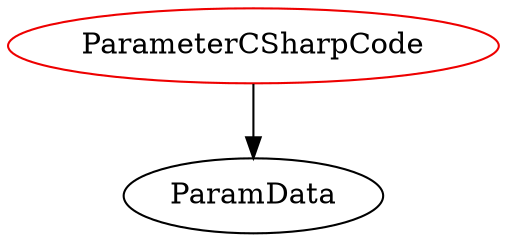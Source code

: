 digraph parametercsharpcode{
ParameterCSharpCode -> ParamData;
ParameterCSharpCode	[shape=oval, color=red2, label="ParameterCSharpCode"];
}
